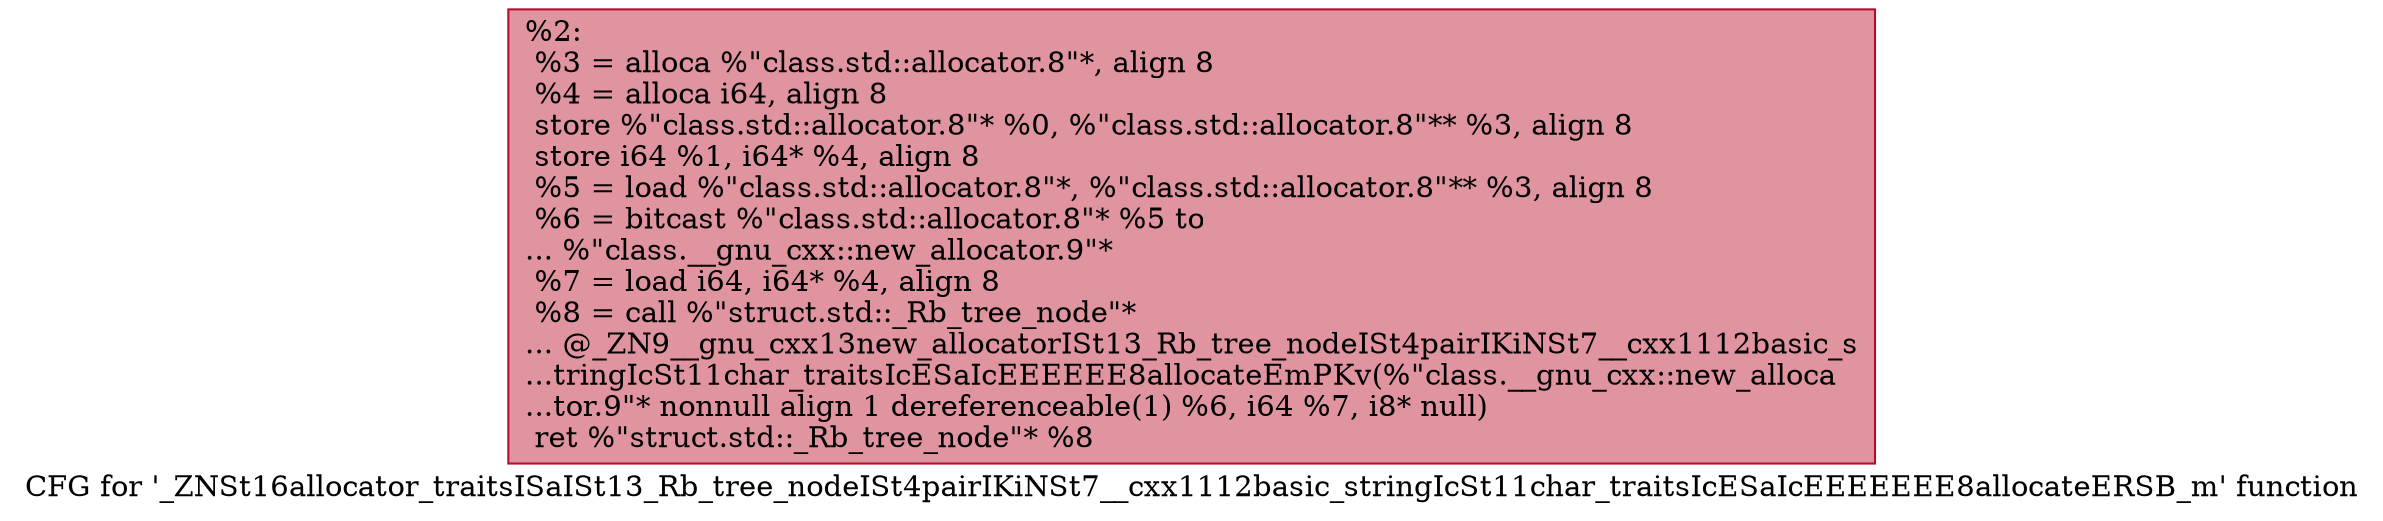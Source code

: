 digraph "CFG for '_ZNSt16allocator_traitsISaISt13_Rb_tree_nodeISt4pairIKiNSt7__cxx1112basic_stringIcSt11char_traitsIcESaIcEEEEEEE8allocateERSB_m' function" {
	label="CFG for '_ZNSt16allocator_traitsISaISt13_Rb_tree_nodeISt4pairIKiNSt7__cxx1112basic_stringIcSt11char_traitsIcESaIcEEEEEEE8allocateERSB_m' function";

	Node0x561d2df5da20 [shape=record,color="#b70d28ff", style=filled, fillcolor="#b70d2870",label="{%2:\l  %3 = alloca %\"class.std::allocator.8\"*, align 8\l  %4 = alloca i64, align 8\l  store %\"class.std::allocator.8\"* %0, %\"class.std::allocator.8\"** %3, align 8\l  store i64 %1, i64* %4, align 8\l  %5 = load %\"class.std::allocator.8\"*, %\"class.std::allocator.8\"** %3, align 8\l  %6 = bitcast %\"class.std::allocator.8\"* %5 to\l... %\"class.__gnu_cxx::new_allocator.9\"*\l  %7 = load i64, i64* %4, align 8\l  %8 = call %\"struct.std::_Rb_tree_node\"*\l... @_ZN9__gnu_cxx13new_allocatorISt13_Rb_tree_nodeISt4pairIKiNSt7__cxx1112basic_s\l...tringIcSt11char_traitsIcESaIcEEEEEE8allocateEmPKv(%\"class.__gnu_cxx::new_alloca\l...tor.9\"* nonnull align 1 dereferenceable(1) %6, i64 %7, i8* null)\l  ret %\"struct.std::_Rb_tree_node\"* %8\l}"];
}
